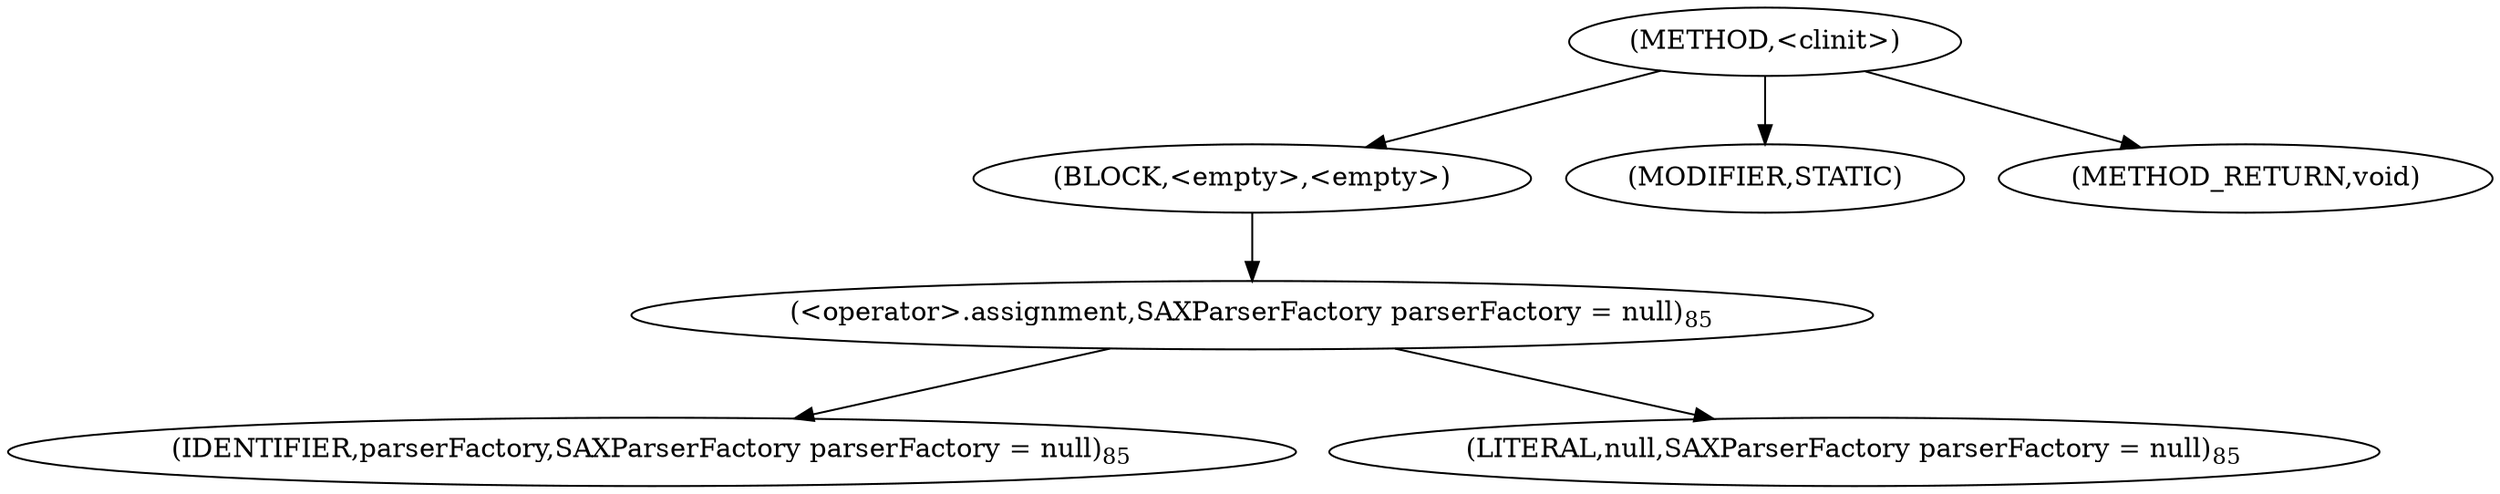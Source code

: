 digraph "&lt;clinit&gt;" {  
"174" [label = <(METHOD,&lt;clinit&gt;)> ]
"175" [label = <(BLOCK,&lt;empty&gt;,&lt;empty&gt;)> ]
"176" [label = <(&lt;operator&gt;.assignment,SAXParserFactory parserFactory = null)<SUB>85</SUB>> ]
"177" [label = <(IDENTIFIER,parserFactory,SAXParserFactory parserFactory = null)<SUB>85</SUB>> ]
"178" [label = <(LITERAL,null,SAXParserFactory parserFactory = null)<SUB>85</SUB>> ]
"179" [label = <(MODIFIER,STATIC)> ]
"180" [label = <(METHOD_RETURN,void)> ]
  "174" -> "175" 
  "174" -> "179" 
  "174" -> "180" 
  "175" -> "176" 
  "176" -> "177" 
  "176" -> "178" 
}
